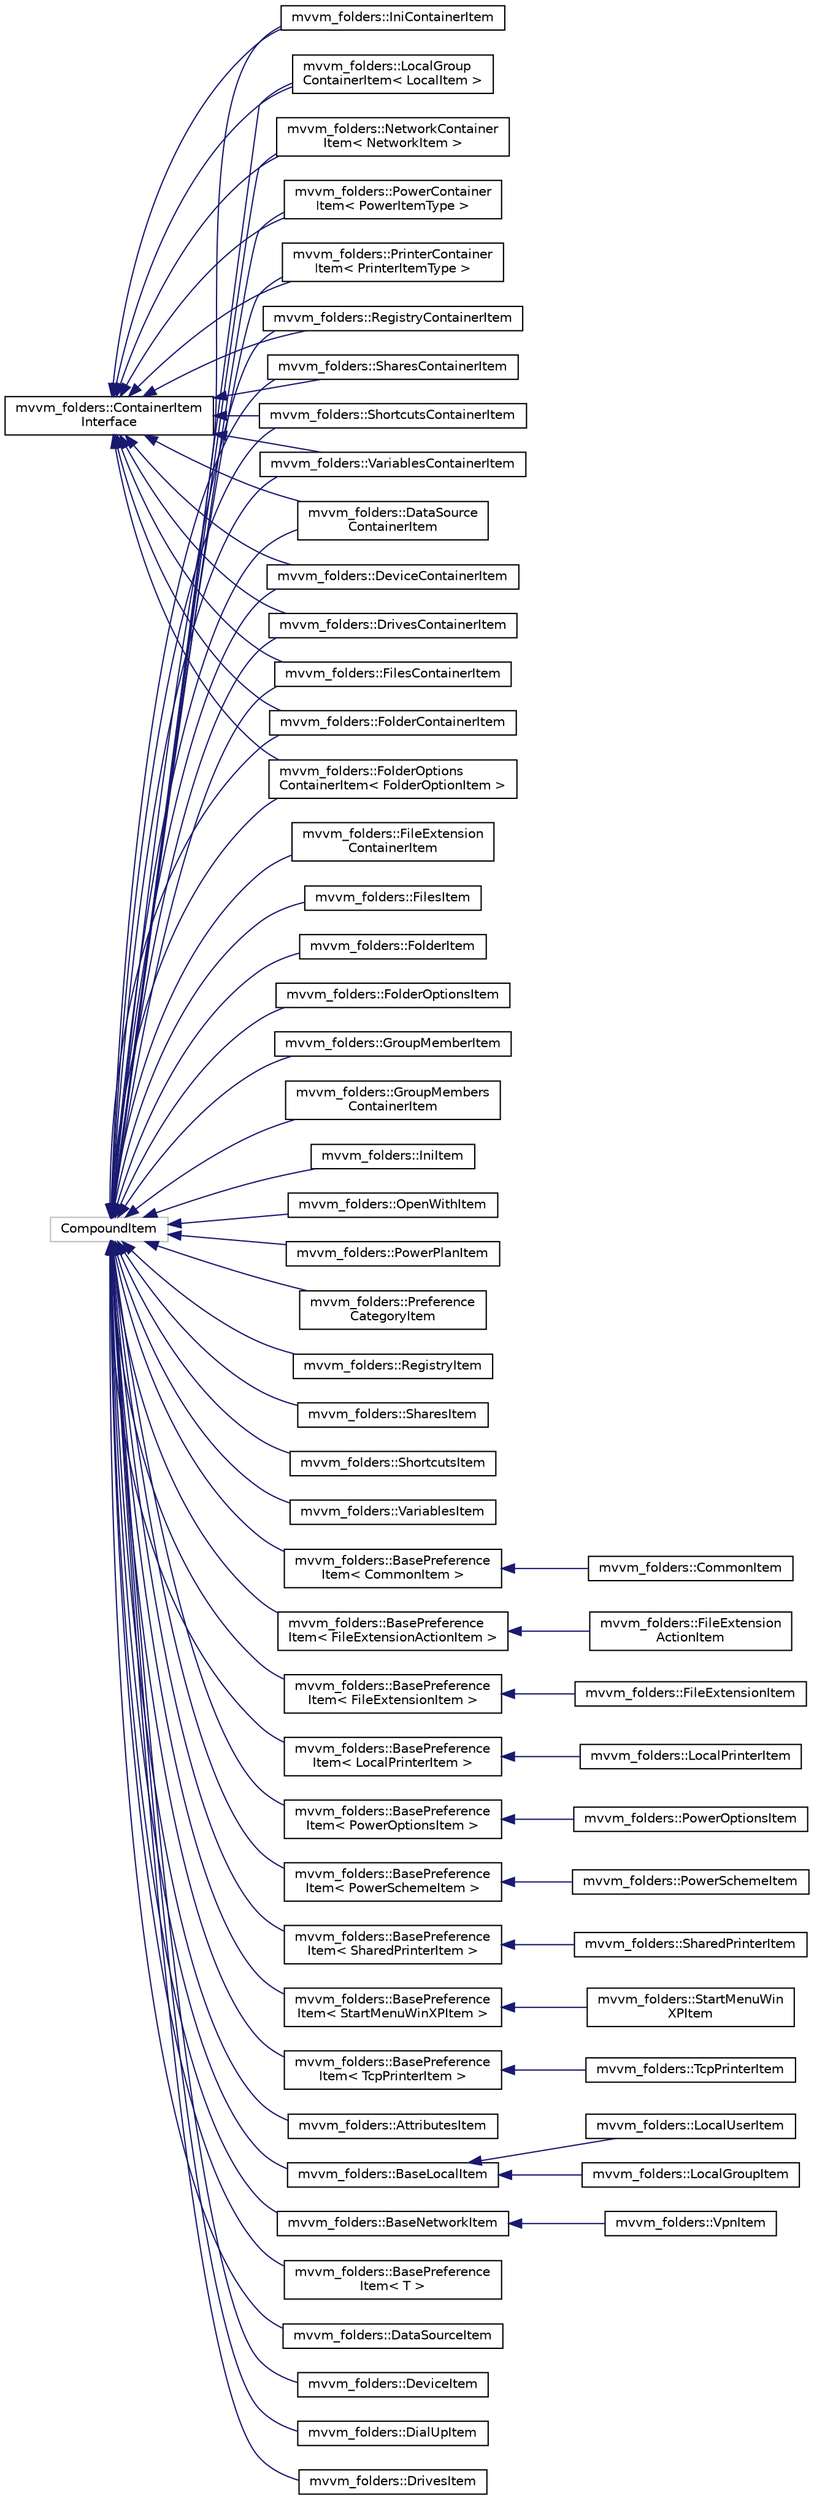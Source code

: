 digraph "Graphical Class Hierarchy"
{
 // LATEX_PDF_SIZE
  edge [fontname="Helvetica",fontsize="10",labelfontname="Helvetica",labelfontsize="10"];
  node [fontname="Helvetica",fontsize="10",shape=record];
  rankdir="LR";
  Node158 [label="CompoundItem",height=0.2,width=0.4,color="grey75", fillcolor="white", style="filled",tooltip=" "];
  Node158 -> Node159 [dir="back",color="midnightblue",fontsize="10",style="solid",fontname="Helvetica"];
  Node159 [label="mvvm_folders::BasePreference\lItem\< CommonItem \>",height=0.2,width=0.4,color="black", fillcolor="white", style="filled",URL="$classmvvm__folders_1_1_base_preference_item.html",tooltip=" "];
  Node159 -> Node160 [dir="back",color="midnightblue",fontsize="10",style="solid",fontname="Helvetica"];
  Node160 [label="mvvm_folders::CommonItem",height=0.2,width=0.4,color="black", fillcolor="white", style="filled",URL="$classmvvm__folders_1_1_common_item.html",tooltip="Common item representation for editor."];
  Node158 -> Node161 [dir="back",color="midnightblue",fontsize="10",style="solid",fontname="Helvetica"];
  Node161 [label="mvvm_folders::BasePreference\lItem\< FileExtensionActionItem \>",height=0.2,width=0.4,color="black", fillcolor="white", style="filled",URL="$classmvvm__folders_1_1_base_preference_item.html",tooltip=" "];
  Node161 -> Node162 [dir="back",color="midnightblue",fontsize="10",style="solid",fontname="Helvetica"];
  Node162 [label="mvvm_folders::FileExtension\lActionItem",height=0.2,width=0.4,color="black", fillcolor="white", style="filled",URL="$classmvvm__folders_1_1_file_extension_action_item.html",tooltip="FileExtension item representation for editor."];
  Node158 -> Node163 [dir="back",color="midnightblue",fontsize="10",style="solid",fontname="Helvetica"];
  Node163 [label="mvvm_folders::BasePreference\lItem\< FileExtensionItem \>",height=0.2,width=0.4,color="black", fillcolor="white", style="filled",URL="$classmvvm__folders_1_1_base_preference_item.html",tooltip=" "];
  Node163 -> Node164 [dir="back",color="midnightblue",fontsize="10",style="solid",fontname="Helvetica"];
  Node164 [label="mvvm_folders::FileExtensionItem",height=0.2,width=0.4,color="black", fillcolor="white", style="filled",URL="$classmvvm__folders_1_1_file_extension_item.html",tooltip="FileExtension item representation for editor."];
  Node158 -> Node165 [dir="back",color="midnightblue",fontsize="10",style="solid",fontname="Helvetica"];
  Node165 [label="mvvm_folders::BasePreference\lItem\< LocalPrinterItem \>",height=0.2,width=0.4,color="black", fillcolor="white", style="filled",URL="$classmvvm__folders_1_1_base_preference_item.html",tooltip=" "];
  Node165 -> Node166 [dir="back",color="midnightblue",fontsize="10",style="solid",fontname="Helvetica"];
  Node166 [label="mvvm_folders::LocalPrinterItem",height=0.2,width=0.4,color="black", fillcolor="white", style="filled",URL="$classmvvm__folders_1_1_local_printer_item.html",tooltip="LocalPrinter item representation for editor."];
  Node158 -> Node167 [dir="back",color="midnightblue",fontsize="10",style="solid",fontname="Helvetica"];
  Node167 [label="mvvm_folders::BasePreference\lItem\< PowerOptionsItem \>",height=0.2,width=0.4,color="black", fillcolor="white", style="filled",URL="$classmvvm__folders_1_1_base_preference_item.html",tooltip=" "];
  Node167 -> Node168 [dir="back",color="midnightblue",fontsize="10",style="solid",fontname="Helvetica"];
  Node168 [label="mvvm_folders::PowerOptionsItem",height=0.2,width=0.4,color="black", fillcolor="white", style="filled",URL="$classmvvm__folders_1_1_power_options_item.html",tooltip="Drives item representation for editor."];
  Node158 -> Node169 [dir="back",color="midnightblue",fontsize="10",style="solid",fontname="Helvetica"];
  Node169 [label="mvvm_folders::BasePreference\lItem\< PowerSchemeItem \>",height=0.2,width=0.4,color="black", fillcolor="white", style="filled",URL="$classmvvm__folders_1_1_base_preference_item.html",tooltip=" "];
  Node169 -> Node170 [dir="back",color="midnightblue",fontsize="10",style="solid",fontname="Helvetica"];
  Node170 [label="mvvm_folders::PowerSchemeItem",height=0.2,width=0.4,color="black", fillcolor="white", style="filled",URL="$classmvvm__folders_1_1_power_scheme_item.html",tooltip="Power scheme item representation for editor."];
  Node158 -> Node171 [dir="back",color="midnightblue",fontsize="10",style="solid",fontname="Helvetica"];
  Node171 [label="mvvm_folders::BasePreference\lItem\< SharedPrinterItem \>",height=0.2,width=0.4,color="black", fillcolor="white", style="filled",URL="$classmvvm__folders_1_1_base_preference_item.html",tooltip=" "];
  Node171 -> Node172 [dir="back",color="midnightblue",fontsize="10",style="solid",fontname="Helvetica"];
  Node172 [label="mvvm_folders::SharedPrinterItem",height=0.2,width=0.4,color="black", fillcolor="white", style="filled",URL="$classmvvm__folders_1_1_shared_printer_item.html",tooltip="Drives item representation for editor."];
  Node158 -> Node173 [dir="back",color="midnightblue",fontsize="10",style="solid",fontname="Helvetica"];
  Node173 [label="mvvm_folders::BasePreference\lItem\< StartMenuWinXPItem \>",height=0.2,width=0.4,color="black", fillcolor="white", style="filled",URL="$classmvvm__folders_1_1_base_preference_item.html",tooltip=" "];
  Node173 -> Node174 [dir="back",color="midnightblue",fontsize="10",style="solid",fontname="Helvetica"];
  Node174 [label="mvvm_folders::StartMenuWin\lXPItem",height=0.2,width=0.4,color="black", fillcolor="white", style="filled",URL="$classmvvm__folders_1_1_start_menu_win_x_p_item.html",tooltip="Drives item representation for editor."];
  Node158 -> Node175 [dir="back",color="midnightblue",fontsize="10",style="solid",fontname="Helvetica"];
  Node175 [label="mvvm_folders::BasePreference\lItem\< TcpPrinterItem \>",height=0.2,width=0.4,color="black", fillcolor="white", style="filled",URL="$classmvvm__folders_1_1_base_preference_item.html",tooltip=" "];
  Node175 -> Node176 [dir="back",color="midnightblue",fontsize="10",style="solid",fontname="Helvetica"];
  Node176 [label="mvvm_folders::TcpPrinterItem",height=0.2,width=0.4,color="black", fillcolor="white", style="filled",URL="$classmvvm__folders_1_1_tcp_printer_item.html",tooltip="Drives item representation for editor."];
  Node158 -> Node177 [dir="back",color="midnightblue",fontsize="10",style="solid",fontname="Helvetica"];
  Node177 [label="mvvm_folders::AttributesItem",height=0.2,width=0.4,color="black", fillcolor="white", style="filled",URL="$classmvvm__folders_1_1_attributes_item.html",tooltip="Drives item representation for editor."];
  Node158 -> Node178 [dir="back",color="midnightblue",fontsize="10",style="solid",fontname="Helvetica"];
  Node178 [label="mvvm_folders::BaseLocalItem",height=0.2,width=0.4,color="black", fillcolor="white", style="filled",URL="$classmvvm__folders_1_1_base_local_item.html",tooltip="Drives item representation for editor."];
  Node178 -> Node179 [dir="back",color="midnightblue",fontsize="10",style="solid",fontname="Helvetica"];
  Node179 [label="mvvm_folders::LocalGroupItem",height=0.2,width=0.4,color="black", fillcolor="white", style="filled",URL="$classmvvm__folders_1_1_local_group_item.html",tooltip="Drives item representation for editor."];
  Node178 -> Node180 [dir="back",color="midnightblue",fontsize="10",style="solid",fontname="Helvetica"];
  Node180 [label="mvvm_folders::LocalUserItem",height=0.2,width=0.4,color="black", fillcolor="white", style="filled",URL="$classmvvm__folders_1_1_local_user_item.html",tooltip="Drives item representation for editor."];
  Node158 -> Node181 [dir="back",color="midnightblue",fontsize="10",style="solid",fontname="Helvetica"];
  Node181 [label="mvvm_folders::BaseNetworkItem",height=0.2,width=0.4,color="black", fillcolor="white", style="filled",URL="$classmvvm__folders_1_1_base_network_item.html",tooltip="Drives item representation for editor."];
  Node181 -> Node182 [dir="back",color="midnightblue",fontsize="10",style="solid",fontname="Helvetica"];
  Node182 [label="mvvm_folders::VpnItem",height=0.2,width=0.4,color="black", fillcolor="white", style="filled",URL="$classmvvm__folders_1_1_vpn_item.html",tooltip="Drives item representation for editor."];
  Node158 -> Node183 [dir="back",color="midnightblue",fontsize="10",style="solid",fontname="Helvetica"];
  Node183 [label="mvvm_folders::BasePreference\lItem\< T \>",height=0.2,width=0.4,color="black", fillcolor="white", style="filled",URL="$classmvvm__folders_1_1_base_preference_item.html",tooltip=" "];
  Node158 -> Node1 [dir="back",color="midnightblue",fontsize="10",style="solid",fontname="Helvetica"];
  Node1 [label="mvvm_folders::DataSource\lContainerItem",height=0.2,width=0.4,color="black", fillcolor="white", style="filled",URL="$classmvvm__folders_1_1_data_source_container_item.html",tooltip=" "];
  Node158 -> Node184 [dir="back",color="midnightblue",fontsize="10",style="solid",fontname="Helvetica"];
  Node184 [label="mvvm_folders::DataSourceItem",height=0.2,width=0.4,color="black", fillcolor="white", style="filled",URL="$classmvvm__folders_1_1_data_source_item.html",tooltip="Drives item representation for editor."];
  Node158 -> Node2 [dir="back",color="midnightblue",fontsize="10",style="solid",fontname="Helvetica"];
  Node2 [label="mvvm_folders::DeviceContainerItem",height=0.2,width=0.4,color="black", fillcolor="white", style="filled",URL="$classmvvm__folders_1_1_device_container_item.html",tooltip=" "];
  Node158 -> Node185 [dir="back",color="midnightblue",fontsize="10",style="solid",fontname="Helvetica"];
  Node185 [label="mvvm_folders::DeviceItem",height=0.2,width=0.4,color="black", fillcolor="white", style="filled",URL="$classmvvm__folders_1_1_device_item.html",tooltip="Device item representation for editor."];
  Node158 -> Node186 [dir="back",color="midnightblue",fontsize="10",style="solid",fontname="Helvetica"];
  Node186 [label="mvvm_folders::DialUpItem",height=0.2,width=0.4,color="black", fillcolor="white", style="filled",URL="$classmvvm__folders_1_1_dial_up_item.html",tooltip="Drives item representation for editor."];
  Node158 -> Node3 [dir="back",color="midnightblue",fontsize="10",style="solid",fontname="Helvetica"];
  Node3 [label="mvvm_folders::DrivesContainerItem",height=0.2,width=0.4,color="black", fillcolor="white", style="filled",URL="$classmvvm__folders_1_1_drives_container_item.html",tooltip=" "];
  Node158 -> Node187 [dir="back",color="midnightblue",fontsize="10",style="solid",fontname="Helvetica"];
  Node187 [label="mvvm_folders::DrivesItem",height=0.2,width=0.4,color="black", fillcolor="white", style="filled",URL="$classmvvm__folders_1_1_drives_item.html",tooltip="Drives item representation for editor."];
  Node158 -> Node188 [dir="back",color="midnightblue",fontsize="10",style="solid",fontname="Helvetica"];
  Node188 [label="mvvm_folders::FileExtension\lContainerItem",height=0.2,width=0.4,color="black", fillcolor="white", style="filled",URL="$classmvvm__folders_1_1_file_extension_container_item.html",tooltip=" "];
  Node158 -> Node4 [dir="back",color="midnightblue",fontsize="10",style="solid",fontname="Helvetica"];
  Node4 [label="mvvm_folders::FilesContainerItem",height=0.2,width=0.4,color="black", fillcolor="white", style="filled",URL="$classmvvm__folders_1_1_files_container_item.html",tooltip=" "];
  Node158 -> Node189 [dir="back",color="midnightblue",fontsize="10",style="solid",fontname="Helvetica"];
  Node189 [label="mvvm_folders::FilesItem",height=0.2,width=0.4,color="black", fillcolor="white", style="filled",URL="$classmvvm__folders_1_1_files_item.html",tooltip="Drives item representation for editor."];
  Node158 -> Node5 [dir="back",color="midnightblue",fontsize="10",style="solid",fontname="Helvetica"];
  Node5 [label="mvvm_folders::FolderContainerItem",height=0.2,width=0.4,color="black", fillcolor="white", style="filled",URL="$classmvvm__folders_1_1_folder_container_item.html",tooltip=" "];
  Node158 -> Node190 [dir="back",color="midnightblue",fontsize="10",style="solid",fontname="Helvetica"];
  Node190 [label="mvvm_folders::FolderItem",height=0.2,width=0.4,color="black", fillcolor="white", style="filled",URL="$classmvvm__folders_1_1_folder_item.html",tooltip="Folder item representation for editor."];
  Node158 -> Node6 [dir="back",color="midnightblue",fontsize="10",style="solid",fontname="Helvetica"];
  Node6 [label="mvvm_folders::FolderOptions\lContainerItem\< FolderOptionItem \>",height=0.2,width=0.4,color="black", fillcolor="white", style="filled",URL="$classmvvm__folders_1_1_folder_options_container_item.html",tooltip=" "];
  Node158 -> Node191 [dir="back",color="midnightblue",fontsize="10",style="solid",fontname="Helvetica"];
  Node191 [label="mvvm_folders::FolderOptionsItem",height=0.2,width=0.4,color="black", fillcolor="white", style="filled",URL="$classmvvm__folders_1_1_folder_options_item.html",tooltip="Drives item representation for editor."];
  Node158 -> Node192 [dir="back",color="midnightblue",fontsize="10",style="solid",fontname="Helvetica"];
  Node192 [label="mvvm_folders::GroupMemberItem",height=0.2,width=0.4,color="black", fillcolor="white", style="filled",URL="$classmvvm__folders_1_1_group_member_item.html",tooltip="Drives item representation for editor."];
  Node158 -> Node193 [dir="back",color="midnightblue",fontsize="10",style="solid",fontname="Helvetica"];
  Node193 [label="mvvm_folders::GroupMembers\lContainerItem",height=0.2,width=0.4,color="black", fillcolor="white", style="filled",URL="$classmvvm__folders_1_1_group_members_container_item.html",tooltip=" "];
  Node158 -> Node7 [dir="back",color="midnightblue",fontsize="10",style="solid",fontname="Helvetica"];
  Node7 [label="mvvm_folders::IniContainerItem",height=0.2,width=0.4,color="black", fillcolor="white", style="filled",URL="$classmvvm__folders_1_1_ini_container_item.html",tooltip=" "];
  Node158 -> Node194 [dir="back",color="midnightblue",fontsize="10",style="solid",fontname="Helvetica"];
  Node194 [label="mvvm_folders::IniItem",height=0.2,width=0.4,color="black", fillcolor="white", style="filled",URL="$classmvvm__folders_1_1_ini_item.html",tooltip="Drives item representation for editor."];
  Node158 -> Node8 [dir="back",color="midnightblue",fontsize="10",style="solid",fontname="Helvetica"];
  Node8 [label="mvvm_folders::LocalGroup\lContainerItem\< LocalItem \>",height=0.2,width=0.4,color="black", fillcolor="white", style="filled",URL="$classmvvm__folders_1_1_local_group_container_item.html",tooltip=" "];
  Node158 -> Node9 [dir="back",color="midnightblue",fontsize="10",style="solid",fontname="Helvetica"];
  Node9 [label="mvvm_folders::NetworkContainer\lItem\< NetworkItem \>",height=0.2,width=0.4,color="black", fillcolor="white", style="filled",URL="$classmvvm__folders_1_1_network_container_item.html",tooltip=" "];
  Node158 -> Node195 [dir="back",color="midnightblue",fontsize="10",style="solid",fontname="Helvetica"];
  Node195 [label="mvvm_folders::OpenWithItem",height=0.2,width=0.4,color="black", fillcolor="white", style="filled",URL="$classmvvm__folders_1_1_open_with_item.html",tooltip="Drives item representation for editor."];
  Node158 -> Node10 [dir="back",color="midnightblue",fontsize="10",style="solid",fontname="Helvetica"];
  Node10 [label="mvvm_folders::PowerContainer\lItem\< PowerItemType \>",height=0.2,width=0.4,color="black", fillcolor="white", style="filled",URL="$classmvvm__folders_1_1_power_container_item.html",tooltip=" "];
  Node158 -> Node196 [dir="back",color="midnightblue",fontsize="10",style="solid",fontname="Helvetica"];
  Node196 [label="mvvm_folders::PowerPlanItem",height=0.2,width=0.4,color="black", fillcolor="white", style="filled",URL="$classmvvm__folders_1_1_power_plan_item.html",tooltip="Drives item representation for editor."];
  Node158 -> Node197 [dir="back",color="midnightblue",fontsize="10",style="solid",fontname="Helvetica"];
  Node197 [label="mvvm_folders::Preference\lCategoryItem",height=0.2,width=0.4,color="black", fillcolor="white", style="filled",URL="$classmvvm__folders_1_1_preference_category_item.html",tooltip="Drives item representation for editor."];
  Node158 -> Node11 [dir="back",color="midnightblue",fontsize="10",style="solid",fontname="Helvetica"];
  Node11 [label="mvvm_folders::PrinterContainer\lItem\< PrinterItemType \>",height=0.2,width=0.4,color="black", fillcolor="white", style="filled",URL="$classmvvm__folders_1_1_printer_container_item.html",tooltip=" "];
  Node158 -> Node12 [dir="back",color="midnightblue",fontsize="10",style="solid",fontname="Helvetica"];
  Node12 [label="mvvm_folders::RegistryContainerItem",height=0.2,width=0.4,color="black", fillcolor="white", style="filled",URL="$classmvvm__folders_1_1_registry_container_item.html",tooltip=" "];
  Node158 -> Node198 [dir="back",color="midnightblue",fontsize="10",style="solid",fontname="Helvetica"];
  Node198 [label="mvvm_folders::RegistryItem",height=0.2,width=0.4,color="black", fillcolor="white", style="filled",URL="$classmvvm__folders_1_1_registry_item.html",tooltip="Drives item representation for editor."];
  Node158 -> Node13 [dir="back",color="midnightblue",fontsize="10",style="solid",fontname="Helvetica"];
  Node13 [label="mvvm_folders::SharesContainerItem",height=0.2,width=0.4,color="black", fillcolor="white", style="filled",URL="$classmvvm__folders_1_1_shares_container_item.html",tooltip=" "];
  Node158 -> Node199 [dir="back",color="midnightblue",fontsize="10",style="solid",fontname="Helvetica"];
  Node199 [label="mvvm_folders::SharesItem",height=0.2,width=0.4,color="black", fillcolor="white", style="filled",URL="$classmvvm__folders_1_1_shares_item.html",tooltip="Drives item representation for editor."];
  Node158 -> Node14 [dir="back",color="midnightblue",fontsize="10",style="solid",fontname="Helvetica"];
  Node14 [label="mvvm_folders::ShortcutsContainerItem",height=0.2,width=0.4,color="black", fillcolor="white", style="filled",URL="$classmvvm__folders_1_1_shortcuts_container_item.html",tooltip=" "];
  Node158 -> Node200 [dir="back",color="midnightblue",fontsize="10",style="solid",fontname="Helvetica"];
  Node200 [label="mvvm_folders::ShortcutsItem",height=0.2,width=0.4,color="black", fillcolor="white", style="filled",URL="$classmvvm__folders_1_1_shortcuts_item.html",tooltip="Drives item representation for editor."];
  Node158 -> Node15 [dir="back",color="midnightblue",fontsize="10",style="solid",fontname="Helvetica"];
  Node15 [label="mvvm_folders::VariablesContainerItem",height=0.2,width=0.4,color="black", fillcolor="white", style="filled",URL="$classmvvm__folders_1_1_variables_container_item.html",tooltip=" "];
  Node158 -> Node201 [dir="back",color="midnightblue",fontsize="10",style="solid",fontname="Helvetica"];
  Node201 [label="mvvm_folders::VariablesItem",height=0.2,width=0.4,color="black", fillcolor="white", style="filled",URL="$classmvvm__folders_1_1_variables_item.html",tooltip="Drives item representation for editor."];
  Node0 [label="mvvm_folders::ContainerItem\lInterface",height=0.2,width=0.4,color="black", fillcolor="white", style="filled",URL="$classmvvm__folders_1_1_container_item_interface.html",tooltip=" "];
  Node0 -> Node1 [dir="back",color="midnightblue",fontsize="10",style="solid",fontname="Helvetica"];
  Node0 -> Node2 [dir="back",color="midnightblue",fontsize="10",style="solid",fontname="Helvetica"];
  Node0 -> Node3 [dir="back",color="midnightblue",fontsize="10",style="solid",fontname="Helvetica"];
  Node0 -> Node4 [dir="back",color="midnightblue",fontsize="10",style="solid",fontname="Helvetica"];
  Node0 -> Node5 [dir="back",color="midnightblue",fontsize="10",style="solid",fontname="Helvetica"];
  Node0 -> Node6 [dir="back",color="midnightblue",fontsize="10",style="solid",fontname="Helvetica"];
  Node0 -> Node7 [dir="back",color="midnightblue",fontsize="10",style="solid",fontname="Helvetica"];
  Node0 -> Node8 [dir="back",color="midnightblue",fontsize="10",style="solid",fontname="Helvetica"];
  Node0 -> Node9 [dir="back",color="midnightblue",fontsize="10",style="solid",fontname="Helvetica"];
  Node0 -> Node10 [dir="back",color="midnightblue",fontsize="10",style="solid",fontname="Helvetica"];
  Node0 -> Node11 [dir="back",color="midnightblue",fontsize="10",style="solid",fontname="Helvetica"];
  Node0 -> Node12 [dir="back",color="midnightblue",fontsize="10",style="solid",fontname="Helvetica"];
  Node0 -> Node13 [dir="back",color="midnightblue",fontsize="10",style="solid",fontname="Helvetica"];
  Node0 -> Node14 [dir="back",color="midnightblue",fontsize="10",style="solid",fontname="Helvetica"];
  Node0 -> Node15 [dir="back",color="midnightblue",fontsize="10",style="solid",fontname="Helvetica"];
}

